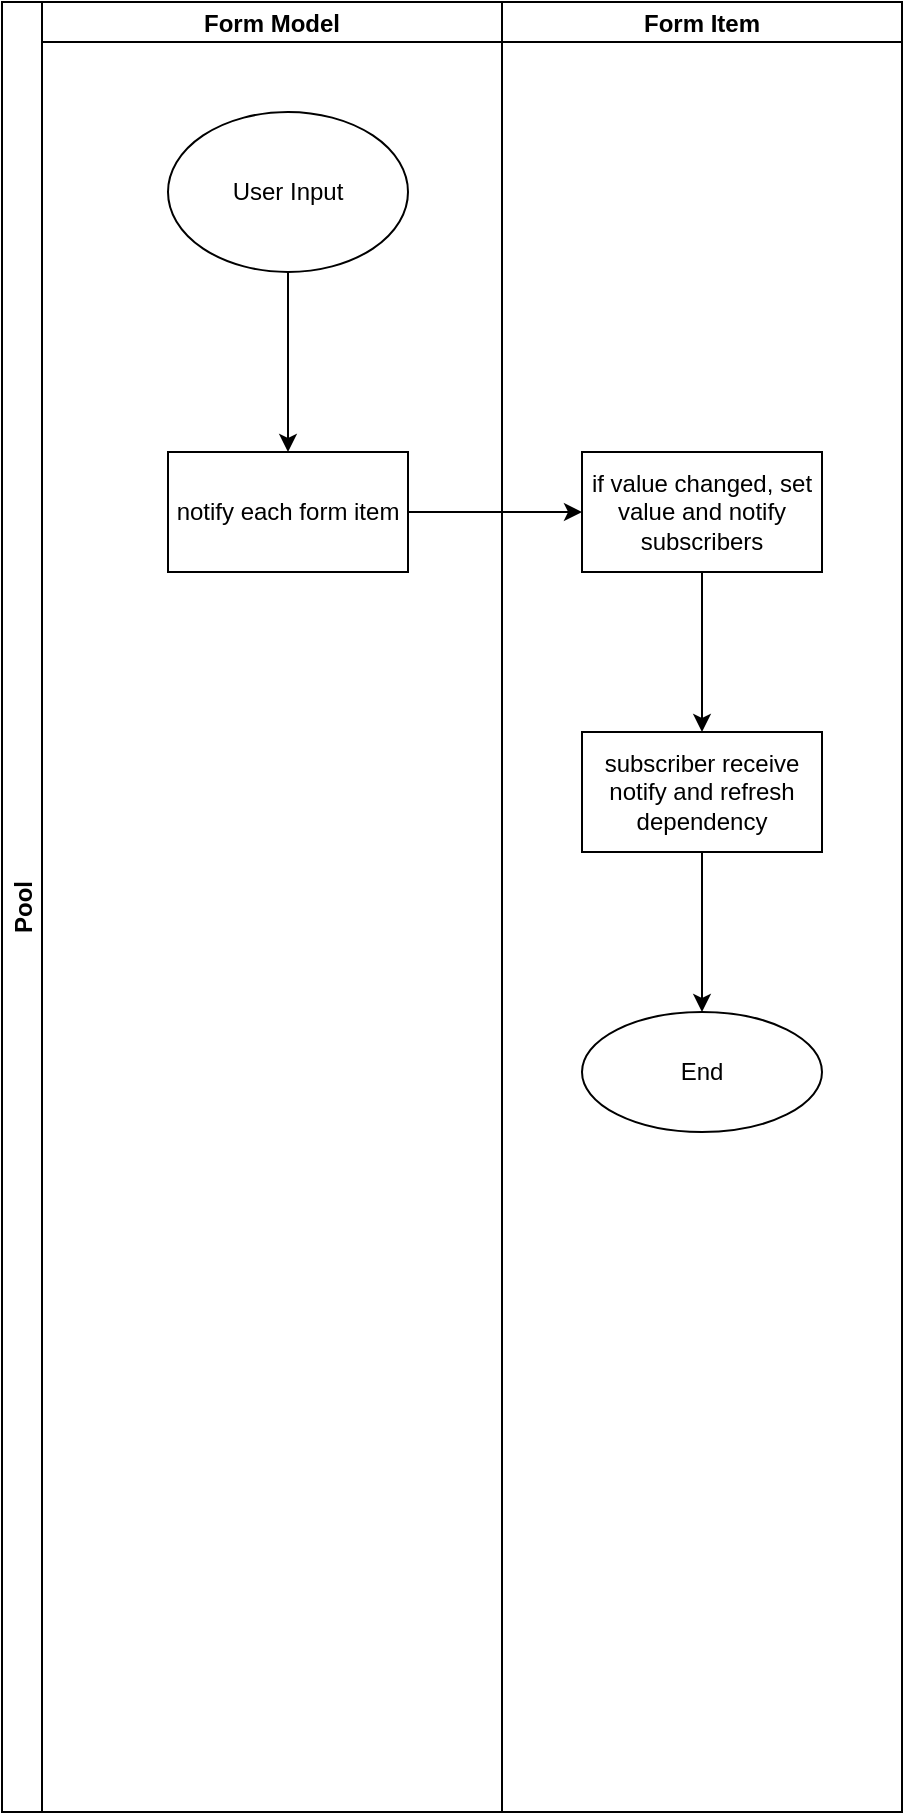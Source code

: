 <mxfile>
    <diagram id="1cb8gx9KWQ5HcfXMuAdK" name="Big Picture">
        <mxGraphModel dx="1138" dy="718" grid="1" gridSize="10" guides="1" tooltips="1" connect="1" arrows="1" fold="1" page="1" pageScale="1" pageWidth="850" pageHeight="1100" math="0" shadow="0">
            <root>
                <mxCell id="0"/>
                <mxCell id="1" parent="0"/>
                <mxCell id="12" value="Pool" style="swimlane;childLayout=stackLayout;resizeParent=1;resizeParentMax=0;startSize=20;horizontal=0;horizontalStack=1;" vertex="1" parent="1">
                    <mxGeometry x="113" y="145" width="450" height="905" as="geometry"/>
                </mxCell>
                <mxCell id="_Pjy950ArvNA09z-UKuc-55" value="Form Model" style="swimlane;startSize=20;" vertex="1" parent="12">
                    <mxGeometry x="20" width="230" height="905" as="geometry"/>
                </mxCell>
                <mxCell id="_Pjy950ArvNA09z-UKuc-58" value="" style="edgeStyle=orthogonalEdgeStyle;rounded=0;orthogonalLoop=1;jettySize=auto;html=1;" edge="1" parent="_Pjy950ArvNA09z-UKuc-55" source="_Pjy950ArvNA09z-UKuc-56" target="_Pjy950ArvNA09z-UKuc-57">
                    <mxGeometry relative="1" as="geometry"/>
                </mxCell>
                <mxCell id="_Pjy950ArvNA09z-UKuc-56" value="User Input" style="ellipse;whiteSpace=wrap;html=1;" vertex="1" parent="_Pjy950ArvNA09z-UKuc-55">
                    <mxGeometry x="63" y="55" width="120" height="80" as="geometry"/>
                </mxCell>
                <mxCell id="_Pjy950ArvNA09z-UKuc-57" value="notify each form item" style="whiteSpace=wrap;html=1;" vertex="1" parent="_Pjy950ArvNA09z-UKuc-55">
                    <mxGeometry x="63" y="225" width="120" height="60" as="geometry"/>
                </mxCell>
                <mxCell id="_Pjy950ArvNA09z-UKuc-46" value="Form Item" style="swimlane;startSize=20;" vertex="1" parent="12">
                    <mxGeometry x="250" width="200" height="905" as="geometry"/>
                </mxCell>
                <mxCell id="Fsi2daNeb9qAt8IlJrkf-47" value="" style="edgeStyle=orthogonalEdgeStyle;rounded=0;orthogonalLoop=1;jettySize=auto;html=1;" edge="1" parent="_Pjy950ArvNA09z-UKuc-46" source="_Pjy950ArvNA09z-UKuc-59" target="Fsi2daNeb9qAt8IlJrkf-46">
                    <mxGeometry relative="1" as="geometry"/>
                </mxCell>
                <mxCell id="_Pjy950ArvNA09z-UKuc-59" value="if value changed, set value and notify subscribers" style="rounded=0;whiteSpace=wrap;html=1;" vertex="1" parent="_Pjy950ArvNA09z-UKuc-46">
                    <mxGeometry x="40" y="225" width="120" height="60" as="geometry"/>
                </mxCell>
                <mxCell id="LugzYPScA4Q684GvCMFQ-13" value="" style="edgeStyle=orthogonalEdgeStyle;rounded=0;orthogonalLoop=1;jettySize=auto;html=1;" edge="1" parent="_Pjy950ArvNA09z-UKuc-46" source="Fsi2daNeb9qAt8IlJrkf-46" target="LugzYPScA4Q684GvCMFQ-12">
                    <mxGeometry relative="1" as="geometry"/>
                </mxCell>
                <mxCell id="Fsi2daNeb9qAt8IlJrkf-46" value="subscriber receive notify and refresh dependency" style="rounded=0;whiteSpace=wrap;html=1;" vertex="1" parent="_Pjy950ArvNA09z-UKuc-46">
                    <mxGeometry x="40" y="365" width="120" height="60" as="geometry"/>
                </mxCell>
                <mxCell id="LugzYPScA4Q684GvCMFQ-12" value="End" style="ellipse;whiteSpace=wrap;html=1;rounded=0;" vertex="1" parent="_Pjy950ArvNA09z-UKuc-46">
                    <mxGeometry x="40" y="505" width="120" height="60" as="geometry"/>
                </mxCell>
                <mxCell id="_Pjy950ArvNA09z-UKuc-60" style="edgeStyle=orthogonalEdgeStyle;rounded=0;orthogonalLoop=1;jettySize=auto;html=1;entryX=0;entryY=0.5;entryDx=0;entryDy=0;" edge="1" parent="12" source="_Pjy950ArvNA09z-UKuc-57" target="_Pjy950ArvNA09z-UKuc-59">
                    <mxGeometry relative="1" as="geometry"/>
                </mxCell>
            </root>
        </mxGraphModel>
    </diagram>
    <diagram id="vZT2-aQayu_ICSU5vHxI" name="Refresh Dependency">
        <mxGraphModel dx="1138" dy="718" grid="1" gridSize="10" guides="1" tooltips="1" connect="1" arrows="1" fold="1" page="1" pageScale="1" pageWidth="850" pageHeight="1100" math="0" shadow="0">
            <root>
                <mxCell id="GX17dfNtHJd2HeJ_9vAZ-0"/>
                <mxCell id="GX17dfNtHJd2HeJ_9vAZ-1" parent="GX17dfNtHJd2HeJ_9vAZ-0"/>
                <mxCell id="y2fCRSWk-Exrl-mYToIG-4" value="" style="edgeStyle=orthogonalEdgeStyle;rounded=0;orthogonalLoop=1;jettySize=auto;html=1;" edge="1" parent="GX17dfNtHJd2HeJ_9vAZ-1" source="B0et0xnQKrWcDg4_yra2-0" target="y2fCRSWk-Exrl-mYToIG-3">
                    <mxGeometry relative="1" as="geometry"/>
                </mxCell>
                <mxCell id="B0et0xnQKrWcDg4_yra2-0" value="Check" style="ellipse;whiteSpace=wrap;html=1;" vertex="1" parent="GX17dfNtHJd2HeJ_9vAZ-1">
                    <mxGeometry x="380" y="80" width="120" height="80" as="geometry"/>
                </mxCell>
                <mxCell id="y2fCRSWk-Exrl-mYToIG-0" value="&lt;h1&gt;Heading&lt;/h1&gt;&lt;p&gt;Lorem ipsum dolor sit amet, consectetur adipisicing elit, sed do eiusmod tempor incididunt ut labore et dolore magna aliqua.&lt;/p&gt;" style="text;html=1;strokeColor=none;fillColor=none;spacing=5;spacingTop=-20;whiteSpace=wrap;overflow=hidden;rounded=0;" vertex="1" parent="GX17dfNtHJd2HeJ_9vAZ-1">
                    <mxGeometry x="40" y="40" width="190" height="120" as="geometry"/>
                </mxCell>
                <mxCell id="y2fCRSWk-Exrl-mYToIG-6" value="" style="edgeStyle=orthogonalEdgeStyle;rounded=0;orthogonalLoop=1;jettySize=auto;html=1;" edge="1" parent="GX17dfNtHJd2HeJ_9vAZ-1" source="y2fCRSWk-Exrl-mYToIG-3" target="y2fCRSWk-Exrl-mYToIG-5">
                    <mxGeometry relative="1" as="geometry"/>
                </mxCell>
                <mxCell id="y2fCRSWk-Exrl-mYToIG-8" value="" style="edgeStyle=orthogonalEdgeStyle;rounded=0;orthogonalLoop=1;jettySize=auto;html=1;" edge="1" parent="GX17dfNtHJd2HeJ_9vAZ-1" source="y2fCRSWk-Exrl-mYToIG-3" target="y2fCRSWk-Exrl-mYToIG-7">
                    <mxGeometry relative="1" as="geometry"/>
                </mxCell>
                <mxCell id="y2fCRSWk-Exrl-mYToIG-3" value="dependent type" style="rhombus;whiteSpace=wrap;html=1;" vertex="1" parent="GX17dfNtHJd2HeJ_9vAZ-1">
                    <mxGeometry x="380" y="240" width="120" height="80" as="geometry"/>
                </mxCell>
                <mxCell id="y2fCRSWk-Exrl-mYToIG-12" value="" style="edgeStyle=orthogonalEdgeStyle;rounded=0;orthogonalLoop=1;jettySize=auto;html=1;" edge="1" parent="GX17dfNtHJd2HeJ_9vAZ-1" source="y2fCRSWk-Exrl-mYToIG-5" target="y2fCRSWk-Exrl-mYToIG-11">
                    <mxGeometry relative="1" as="geometry"/>
                </mxCell>
                <mxCell id="y2fCRSWk-Exrl-mYToIG-5" value="include" style="whiteSpace=wrap;html=1;" vertex="1" parent="GX17dfNtHJd2HeJ_9vAZ-1">
                    <mxGeometry x="240" y="400" width="120" height="60" as="geometry"/>
                </mxCell>
                <mxCell id="y2fCRSWk-Exrl-mYToIG-23" value="" style="edgeStyle=orthogonalEdgeStyle;rounded=0;orthogonalLoop=1;jettySize=auto;html=1;" edge="1" parent="GX17dfNtHJd2HeJ_9vAZ-1" source="y2fCRSWk-Exrl-mYToIG-7" target="y2fCRSWk-Exrl-mYToIG-22">
                    <mxGeometry relative="1" as="geometry"/>
                </mxCell>
                <mxCell id="y2fCRSWk-Exrl-mYToIG-7" value="cascade" style="whiteSpace=wrap;html=1;" vertex="1" parent="GX17dfNtHJd2HeJ_9vAZ-1">
                    <mxGeometry x="520" y="400" width="120" height="60" as="geometry"/>
                </mxCell>
                <mxCell id="y2fCRSWk-Exrl-mYToIG-14" value="" style="edgeStyle=orthogonalEdgeStyle;rounded=0;orthogonalLoop=1;jettySize=auto;html=1;" edge="1" parent="GX17dfNtHJd2HeJ_9vAZ-1" source="y2fCRSWk-Exrl-mYToIG-11" target="y2fCRSWk-Exrl-mYToIG-13">
                    <mxGeometry relative="1" as="geometry"/>
                </mxCell>
                <mxCell id="y2fCRSWk-Exrl-mYToIG-17" value="true" style="edgeLabel;html=1;align=center;verticalAlign=middle;resizable=0;points=[];" vertex="1" connectable="0" parent="y2fCRSWk-Exrl-mYToIG-14">
                    <mxGeometry x="-0.222" y="-2" relative="1" as="geometry">
                        <mxPoint as="offset"/>
                    </mxGeometry>
                </mxCell>
                <mxCell id="y2fCRSWk-Exrl-mYToIG-16" value="" style="edgeStyle=orthogonalEdgeStyle;rounded=0;orthogonalLoop=1;jettySize=auto;html=1;" edge="1" parent="GX17dfNtHJd2HeJ_9vAZ-1" source="y2fCRSWk-Exrl-mYToIG-11" target="y2fCRSWk-Exrl-mYToIG-15">
                    <mxGeometry relative="1" as="geometry"/>
                </mxCell>
                <mxCell id="y2fCRSWk-Exrl-mYToIG-18" value="false" style="edgeLabel;html=1;align=center;verticalAlign=middle;resizable=0;points=[];" vertex="1" connectable="0" parent="y2fCRSWk-Exrl-mYToIG-16">
                    <mxGeometry x="0.067" relative="1" as="geometry">
                        <mxPoint as="offset"/>
                    </mxGeometry>
                </mxCell>
                <mxCell id="y2fCRSWk-Exrl-mYToIG-11" value="all dependent values meeted" style="rhombus;whiteSpace=wrap;html=1;" vertex="1" parent="GX17dfNtHJd2HeJ_9vAZ-1">
                    <mxGeometry x="260" y="530" width="80" height="80" as="geometry"/>
                </mxCell>
                <mxCell id="y2fCRSWk-Exrl-mYToIG-20" value="" style="edgeStyle=orthogonalEdgeStyle;rounded=0;orthogonalLoop=1;jettySize=auto;html=1;" edge="1" parent="GX17dfNtHJd2HeJ_9vAZ-1" source="y2fCRSWk-Exrl-mYToIG-13" target="y2fCRSWk-Exrl-mYToIG-19">
                    <mxGeometry relative="1" as="geometry"/>
                </mxCell>
                <mxCell id="y2fCRSWk-Exrl-mYToIG-13" value="visible" style="whiteSpace=wrap;html=1;" vertex="1" parent="GX17dfNtHJd2HeJ_9vAZ-1">
                    <mxGeometry x="240" y="700" width="120" height="60" as="geometry"/>
                </mxCell>
                <mxCell id="y2fCRSWk-Exrl-mYToIG-21" style="edgeStyle=orthogonalEdgeStyle;rounded=0;orthogonalLoop=1;jettySize=auto;html=1;entryX=0;entryY=0.5;entryDx=0;entryDy=0;" edge="1" parent="GX17dfNtHJd2HeJ_9vAZ-1" source="y2fCRSWk-Exrl-mYToIG-15" target="y2fCRSWk-Exrl-mYToIG-19">
                    <mxGeometry relative="1" as="geometry">
                        <Array as="points">
                            <mxPoint x="110" y="880"/>
                        </Array>
                    </mxGeometry>
                </mxCell>
                <mxCell id="y2fCRSWk-Exrl-mYToIG-15" value="invisible" style="whiteSpace=wrap;html=1;" vertex="1" parent="GX17dfNtHJd2HeJ_9vAZ-1">
                    <mxGeometry x="50" y="540" width="120" height="60" as="geometry"/>
                </mxCell>
                <mxCell id="y2fCRSWk-Exrl-mYToIG-19" value="End" style="ellipse;whiteSpace=wrap;html=1;" vertex="1" parent="GX17dfNtHJd2HeJ_9vAZ-1">
                    <mxGeometry x="380" y="850" width="120" height="60" as="geometry"/>
                </mxCell>
                <mxCell id="y2fCRSWk-Exrl-mYToIG-24" style="edgeStyle=orthogonalEdgeStyle;rounded=0;orthogonalLoop=1;jettySize=auto;html=1;entryX=1;entryY=0.5;entryDx=0;entryDy=0;" edge="1" parent="GX17dfNtHJd2HeJ_9vAZ-1" source="y2fCRSWk-Exrl-mYToIG-22" target="y2fCRSWk-Exrl-mYToIG-19">
                    <mxGeometry relative="1" as="geometry">
                        <Array as="points">
                            <mxPoint x="580" y="880"/>
                        </Array>
                    </mxGeometry>
                </mxCell>
                <mxCell id="y2fCRSWk-Exrl-mYToIG-22" value="Reload" style="whiteSpace=wrap;html=1;" vertex="1" parent="GX17dfNtHJd2HeJ_9vAZ-1">
                    <mxGeometry x="520" y="540" width="120" height="60" as="geometry"/>
                </mxCell>
            </root>
        </mxGraphModel>
    </diagram>
</mxfile>